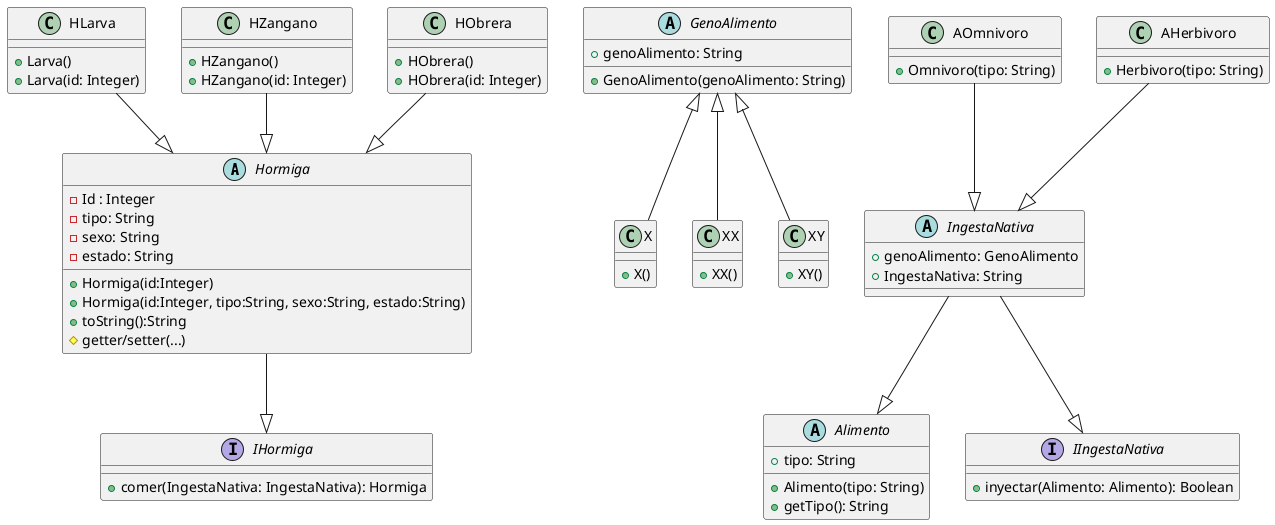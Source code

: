 @startuml


abstract class Hormiga {
    - Id : Integer
    - tipo: String
    - sexo: String
    - estado: String

    + Hormiga(id:Integer)
    + Hormiga(id:Integer, tipo:String, sexo:String, estado:String)
    + toString():String
    # getter/setter(...)
}

interface IHormiga {
    + comer(IngestaNativa: IngestaNativa): Hormiga
}


class HLarva {

    + Larva()
    + Larva(id: Integer)
}

class HZangano {

    + HZangano()
    + HZangano(id: Integer)
}

class HObrera {

    + HObrera()
    + HObrera(id: Integer)
}


HLarva --|> Hormiga
HZangano --|> Hormiga
HObrera --|> Hormiga


abstract class GenoAlimento {
    + genoAlimento: String

    + GenoAlimento(genoAlimento: String)
}

class X{
    + X()
}

class XX{
    + XX()
}

class XY{
    + XY()
}


GenoAlimento <|-- X
GenoAlimento <|-- XX
GenoAlimento <|-- XY


abstract class IngestaNativa {
    + genoAlimento: GenoAlimento
    + IngestaNativa: String
}

abstract class Alimento {
    + tipo: String
    
    + Alimento(tipo: String)
    + getTipo(): String
}


class AOmnivoro{
    + Omnivoro(tipo: String)
}

class AHerbivoro{
    + Herbivoro(tipo: String)
}


AOmnivoro --|> IngestaNativa
AHerbivoro --|> IngestaNativa


IngestaNativa --|> Alimento


interface IIngestaNativa {
    + inyectar(Alimento: Alimento): Boolean
}



Hormiga --|> IHormiga
IngestaNativa --|> IIngestaNativa
@enduml